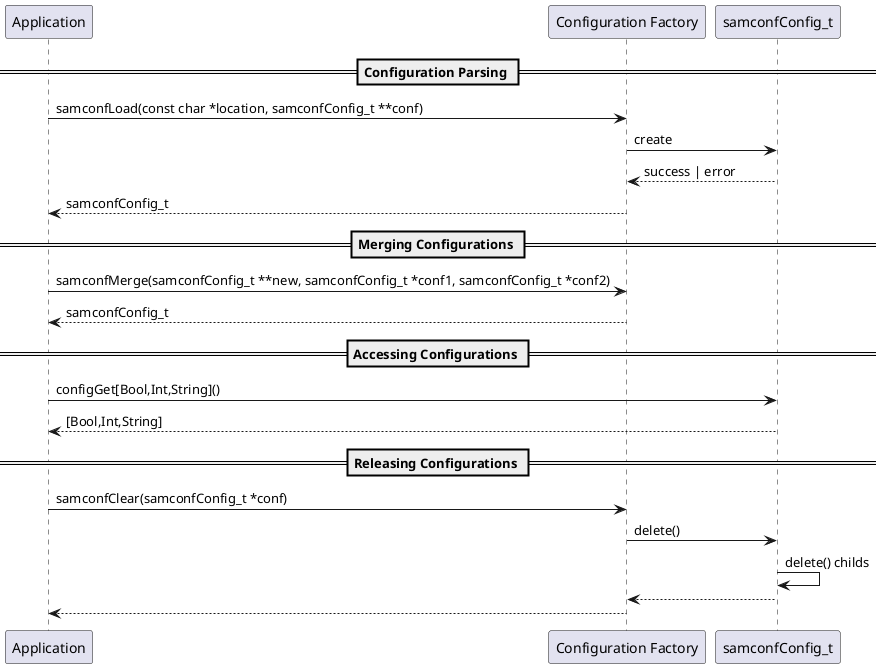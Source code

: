 @startuml

== Configuration Parsing ==

Application -> "Configuration Factory" : samconfLoad(const char *location, samconfConfig_t **conf)
"Configuration Factory" -> samconfConfig_t : create
"Configuration Factory" <-- samconfConfig_t : success | error
Application <-- "Configuration Factory" : samconfConfig_t

== Merging Configurations ==

Application -> "Configuration Factory" : samconfMerge(samconfConfig_t **new, samconfConfig_t *conf1, samconfConfig_t *conf2)
Application <-- "Configuration Factory" : samconfConfig_t

== Accessing Configurations ==

Application -> samconfConfig_t : configGet[Bool,Int,String]()
Application <-- samconfConfig_t : [Bool,Int,String]

== Releasing Configurations ==

Application -> "Configuration Factory" : samconfClear(samconfConfig_t *conf)
"Configuration Factory" -> samconfConfig_t : delete()
samconfConfig_t -> samconfConfig_t : delete() childs
"Configuration Factory" <-- samconfConfig_t
Application <-- "Configuration Factory"

@enduml
